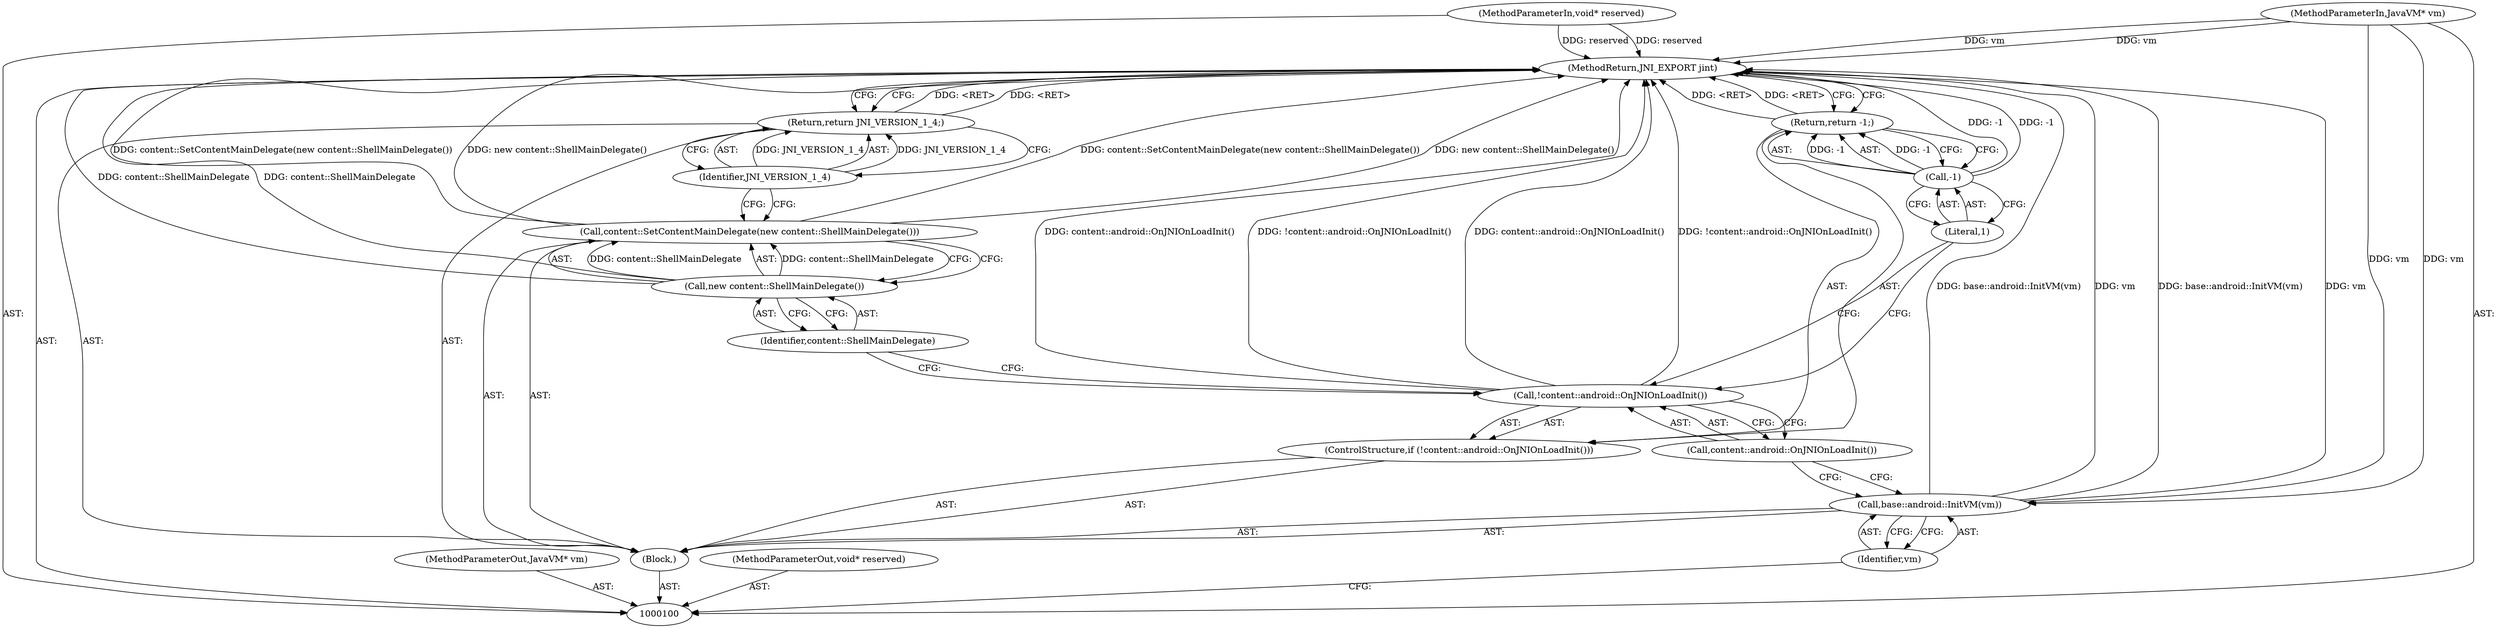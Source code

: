 digraph "1_Chrome_925dad6467cd7a2b79322378eafa43d06371b081" {
"1000117" [label="(MethodReturn,JNI_EXPORT jint)"];
"1000101" [label="(MethodParameterIn,JavaVM* vm)"];
"1000148" [label="(MethodParameterOut,JavaVM* vm)"];
"1000102" [label="(MethodParameterIn,void* reserved)"];
"1000149" [label="(MethodParameterOut,void* reserved)"];
"1000103" [label="(Block,)"];
"1000105" [label="(Identifier,vm)"];
"1000104" [label="(Call,base::android::InitVM(vm))"];
"1000106" [label="(ControlStructure,if (!content::android::OnJNIOnLoadInit()))"];
"1000107" [label="(Call,!content::android::OnJNIOnLoadInit())"];
"1000108" [label="(Call,content::android::OnJNIOnLoadInit())"];
"1000110" [label="(Call,-1)"];
"1000111" [label="(Literal,1)"];
"1000109" [label="(Return,return -1;)"];
"1000112" [label="(Call,content::SetContentMainDelegate(new content::ShellMainDelegate()))"];
"1000113" [label="(Call,new content::ShellMainDelegate())"];
"1000114" [label="(Identifier,content::ShellMainDelegate)"];
"1000116" [label="(Identifier,JNI_VERSION_1_4)"];
"1000115" [label="(Return,return JNI_VERSION_1_4;)"];
"1000117" -> "1000100"  [label="AST: "];
"1000117" -> "1000109"  [label="CFG: "];
"1000117" -> "1000115"  [label="CFG: "];
"1000107" -> "1000117"  [label="DDG: content::android::OnJNIOnLoadInit()"];
"1000107" -> "1000117"  [label="DDG: !content::android::OnJNIOnLoadInit()"];
"1000104" -> "1000117"  [label="DDG: base::android::InitVM(vm)"];
"1000104" -> "1000117"  [label="DDG: vm"];
"1000113" -> "1000117"  [label="DDG: content::ShellMainDelegate"];
"1000102" -> "1000117"  [label="DDG: reserved"];
"1000112" -> "1000117"  [label="DDG: content::SetContentMainDelegate(new content::ShellMainDelegate())"];
"1000112" -> "1000117"  [label="DDG: new content::ShellMainDelegate()"];
"1000101" -> "1000117"  [label="DDG: vm"];
"1000110" -> "1000117"  [label="DDG: -1"];
"1000115" -> "1000117"  [label="DDG: <RET>"];
"1000109" -> "1000117"  [label="DDG: <RET>"];
"1000101" -> "1000100"  [label="AST: "];
"1000101" -> "1000117"  [label="DDG: vm"];
"1000101" -> "1000104"  [label="DDG: vm"];
"1000148" -> "1000100"  [label="AST: "];
"1000102" -> "1000100"  [label="AST: "];
"1000102" -> "1000117"  [label="DDG: reserved"];
"1000149" -> "1000100"  [label="AST: "];
"1000103" -> "1000100"  [label="AST: "];
"1000104" -> "1000103"  [label="AST: "];
"1000106" -> "1000103"  [label="AST: "];
"1000112" -> "1000103"  [label="AST: "];
"1000115" -> "1000103"  [label="AST: "];
"1000105" -> "1000104"  [label="AST: "];
"1000105" -> "1000100"  [label="CFG: "];
"1000104" -> "1000105"  [label="CFG: "];
"1000104" -> "1000103"  [label="AST: "];
"1000104" -> "1000105"  [label="CFG: "];
"1000105" -> "1000104"  [label="AST: "];
"1000108" -> "1000104"  [label="CFG: "];
"1000104" -> "1000117"  [label="DDG: base::android::InitVM(vm)"];
"1000104" -> "1000117"  [label="DDG: vm"];
"1000101" -> "1000104"  [label="DDG: vm"];
"1000106" -> "1000103"  [label="AST: "];
"1000107" -> "1000106"  [label="AST: "];
"1000109" -> "1000106"  [label="AST: "];
"1000107" -> "1000106"  [label="AST: "];
"1000107" -> "1000108"  [label="CFG: "];
"1000108" -> "1000107"  [label="AST: "];
"1000111" -> "1000107"  [label="CFG: "];
"1000114" -> "1000107"  [label="CFG: "];
"1000107" -> "1000117"  [label="DDG: content::android::OnJNIOnLoadInit()"];
"1000107" -> "1000117"  [label="DDG: !content::android::OnJNIOnLoadInit()"];
"1000108" -> "1000107"  [label="AST: "];
"1000108" -> "1000104"  [label="CFG: "];
"1000107" -> "1000108"  [label="CFG: "];
"1000110" -> "1000109"  [label="AST: "];
"1000110" -> "1000111"  [label="CFG: "];
"1000111" -> "1000110"  [label="AST: "];
"1000109" -> "1000110"  [label="CFG: "];
"1000110" -> "1000117"  [label="DDG: -1"];
"1000110" -> "1000109"  [label="DDG: -1"];
"1000111" -> "1000110"  [label="AST: "];
"1000111" -> "1000107"  [label="CFG: "];
"1000110" -> "1000111"  [label="CFG: "];
"1000109" -> "1000106"  [label="AST: "];
"1000109" -> "1000110"  [label="CFG: "];
"1000110" -> "1000109"  [label="AST: "];
"1000117" -> "1000109"  [label="CFG: "];
"1000109" -> "1000117"  [label="DDG: <RET>"];
"1000110" -> "1000109"  [label="DDG: -1"];
"1000112" -> "1000103"  [label="AST: "];
"1000112" -> "1000113"  [label="CFG: "];
"1000113" -> "1000112"  [label="AST: "];
"1000116" -> "1000112"  [label="CFG: "];
"1000112" -> "1000117"  [label="DDG: content::SetContentMainDelegate(new content::ShellMainDelegate())"];
"1000112" -> "1000117"  [label="DDG: new content::ShellMainDelegate()"];
"1000113" -> "1000112"  [label="DDG: content::ShellMainDelegate"];
"1000113" -> "1000112"  [label="AST: "];
"1000113" -> "1000114"  [label="CFG: "];
"1000114" -> "1000113"  [label="AST: "];
"1000112" -> "1000113"  [label="CFG: "];
"1000113" -> "1000117"  [label="DDG: content::ShellMainDelegate"];
"1000113" -> "1000112"  [label="DDG: content::ShellMainDelegate"];
"1000114" -> "1000113"  [label="AST: "];
"1000114" -> "1000107"  [label="CFG: "];
"1000113" -> "1000114"  [label="CFG: "];
"1000116" -> "1000115"  [label="AST: "];
"1000116" -> "1000112"  [label="CFG: "];
"1000115" -> "1000116"  [label="CFG: "];
"1000116" -> "1000115"  [label="DDG: JNI_VERSION_1_4"];
"1000115" -> "1000103"  [label="AST: "];
"1000115" -> "1000116"  [label="CFG: "];
"1000116" -> "1000115"  [label="AST: "];
"1000117" -> "1000115"  [label="CFG: "];
"1000115" -> "1000117"  [label="DDG: <RET>"];
"1000116" -> "1000115"  [label="DDG: JNI_VERSION_1_4"];
}

